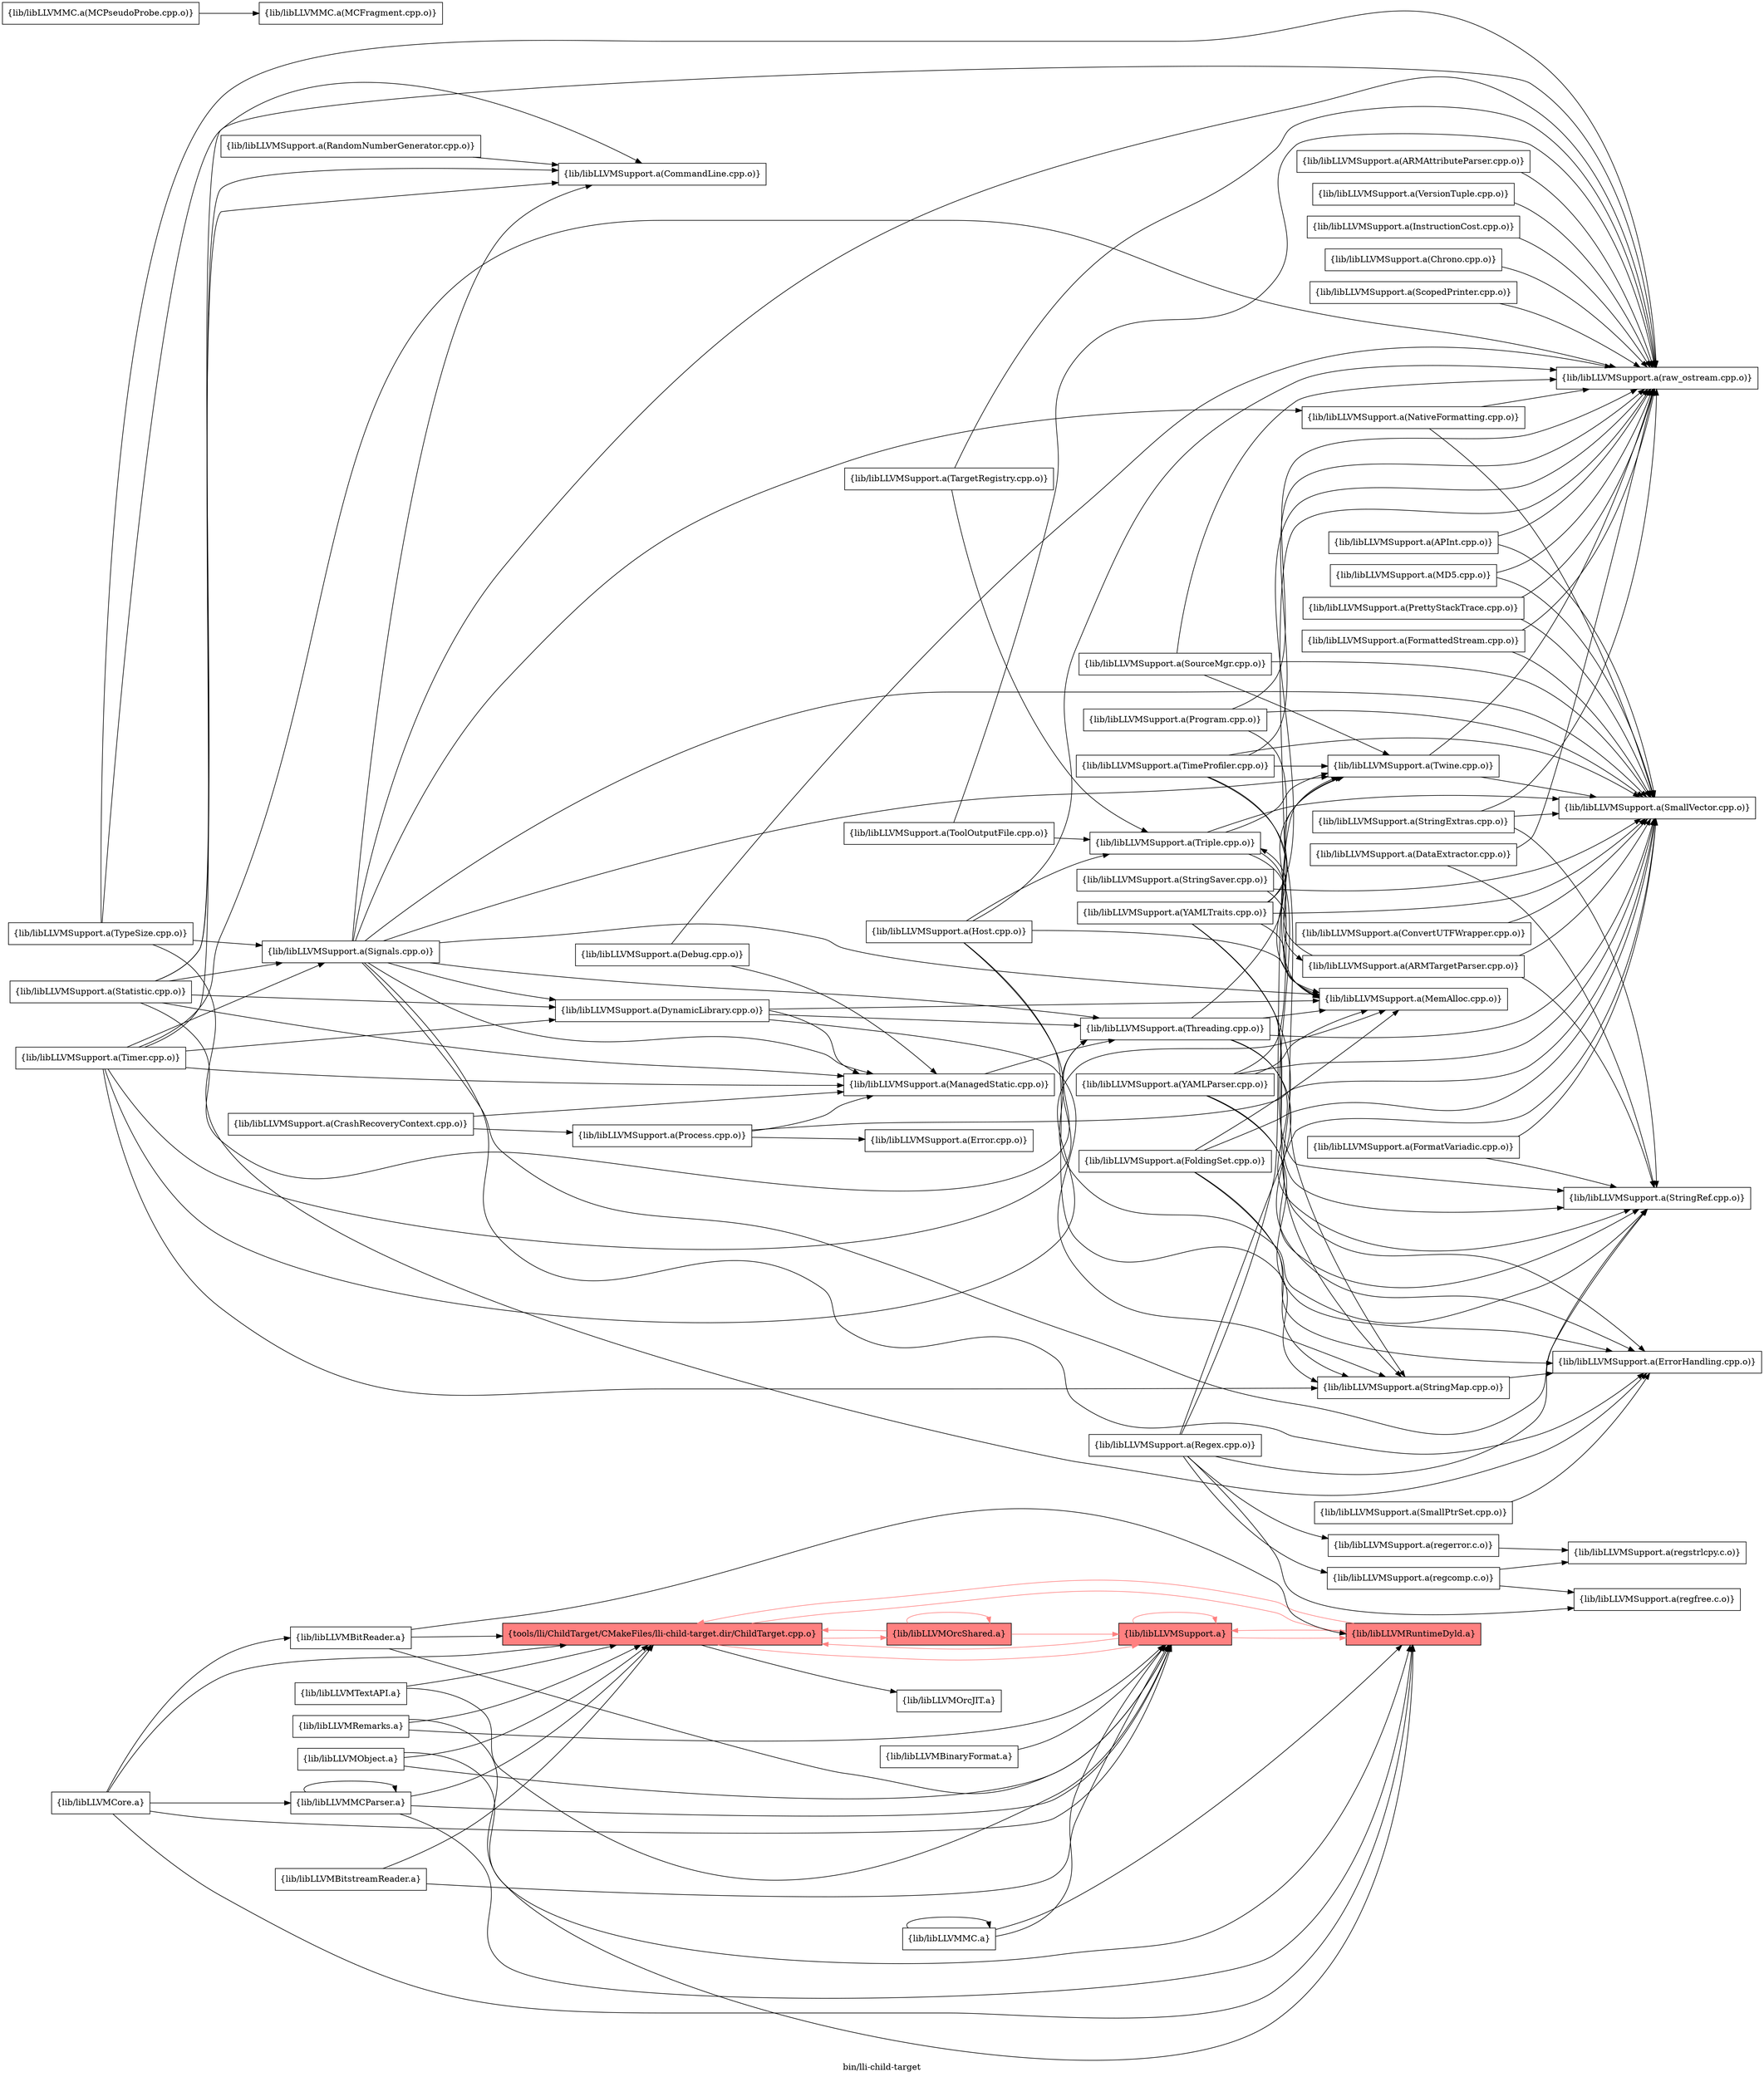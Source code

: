 digraph "bin/lli-child-target" {
	label="bin/lli-child-target";
	rankdir="LR"
	{ rank=same; Node0x55dfbc36f808;  }

	Node0x55dfbc36f808 [shape=record,shape=box,style=filled,fillcolor="1.000000 0.5 1",group=1,label="{tools/lli/ChildTarget/CMakeFiles/lli-child-target.dir/ChildTarget.cpp.o}"];
	Node0x55dfbc36f808 -> Node0x55dfbc370118[color="1.000000 0.5 1"];
	Node0x55dfbc36f808 -> Node0x55dfbc36ddc8;
	Node0x55dfbc36f808 -> Node0x55dfbc36e6d8[color="1.000000 0.5 1"];
	Node0x55dfbc36f808 -> Node0x55dfbc36ec28[color="1.000000 0.5 1"];
	Node0x55dfbc370118 [shape=record,shape=box,style=filled,fillcolor="1.000000 0.5 1",group=1,label="{lib/libLLVMOrcShared.a}"];
	Node0x55dfbc370118 -> Node0x55dfbc36f808[color="1.000000 0.5 1"];
	Node0x55dfbc370118 -> Node0x55dfbc36ec28[color="1.000000 0.5 1"];
	Node0x55dfbc370118 -> Node0x55dfbc370118[color="1.000000 0.5 1"];
	Node0x55dfbc36ddc8 [shape=record,shape=box,group=0,label="{lib/libLLVMOrcJIT.a}"];
	Node0x55dfbc36e6d8 [shape=record,shape=box,style=filled,fillcolor="1.000000 0.5 1",group=1,label="{lib/libLLVMRuntimeDyld.a}"];
	Node0x55dfbc36e6d8 -> Node0x55dfbc36ec28[color="1.000000 0.5 1"];
	Node0x55dfbc36e6d8 -> Node0x55dfbc36f808[color="1.000000 0.5 1"];
	Node0x55dfbc36ec28 [shape=record,shape=box,style=filled,fillcolor="1.000000 0.5 1",group=1,label="{lib/libLLVMSupport.a}"];
	Node0x55dfbc36ec28 -> Node0x55dfbc36f808[color="1.000000 0.5 1"];
	Node0x55dfbc36ec28 -> Node0x55dfbc36ec28[color="1.000000 0.5 1"];
	Node0x55dfbc36ec28 -> Node0x55dfbc36e6d8[color="1.000000 0.5 1"];
	Node0x55dfbc36f858 [shape=record,shape=box,group=0,label="{lib/libLLVMSupport.a(Debug.cpp.o)}"];
	Node0x55dfbc36f858 -> Node0x55dfbc36f498;
	Node0x55dfbc36f858 -> Node0x55dfbc373f98;
	Node0x55dfbc36f498 [shape=record,shape=box,group=0,label="{lib/libLLVMSupport.a(ManagedStatic.cpp.o)}"];
	Node0x55dfbc36f498 -> Node0x55dfbc372968;
	Node0x55dfbc373f98 [shape=record,shape=box,group=0,label="{lib/libLLVMSupport.a(raw_ostream.cpp.o)}"];
	Node0x55dfbc36df58 [shape=record,shape=box,group=0,label="{lib/libLLVMSupport.a(DataExtractor.cpp.o)}"];
	Node0x55dfbc36df58 -> Node0x55dfbc371978;
	Node0x55dfbc36df58 -> Node0x55dfbc373f98;
	Node0x55dfbc371978 [shape=record,shape=box,group=0,label="{lib/libLLVMSupport.a(StringRef.cpp.o)}"];
	Node0x55dfbc372968 [shape=record,shape=box,group=0,label="{lib/libLLVMSupport.a(Threading.cpp.o)}"];
	Node0x55dfbc372968 -> Node0x55dfbc36fcb8;
	Node0x55dfbc372968 -> Node0x55dfbc36f768;
	Node0x55dfbc372968 -> Node0x55dfbc36e3b8;
	Node0x55dfbc372968 -> Node0x55dfbc371978;
	Node0x55dfbc372968 -> Node0x55dfbc372d78;
	Node0x55dfbc36de68 [shape=record,shape=box,group=0,label="{lib/libLLVMSupport.a(ScopedPrinter.cpp.o)}"];
	Node0x55dfbc36de68 -> Node0x55dfbc373f98;
	Node0x55dfbc372b98 [shape=record,shape=box,group=0,label="{lib/libLLVMSupport.a(StringMap.cpp.o)}"];
	Node0x55dfbc372b98 -> Node0x55dfbc36fcb8;
	Node0x55dfbc36fcb8 [shape=record,shape=box,group=0,label="{lib/libLLVMSupport.a(ErrorHandling.cpp.o)}"];
	Node0x55dfbc371608 [shape=record,shape=box,group=0,label="{lib/libLLVMSupport.a(APInt.cpp.o)}"];
	Node0x55dfbc371608 -> Node0x55dfbc36e3b8;
	Node0x55dfbc371608 -> Node0x55dfbc373f98;
	Node0x55dfbc36e3b8 [shape=record,shape=box,group=0,label="{lib/libLLVMSupport.a(SmallVector.cpp.o)}"];
	Node0x55dfbc370e88 [shape=record,shape=box,group=0,label="{lib/libLLVMSupport.a(FoldingSet.cpp.o)}"];
	Node0x55dfbc370e88 -> Node0x55dfbc36fcb8;
	Node0x55dfbc370e88 -> Node0x55dfbc36f768;
	Node0x55dfbc370e88 -> Node0x55dfbc36e3b8;
	Node0x55dfbc370e88 -> Node0x55dfbc372b98;
	Node0x55dfbc36f768 [shape=record,shape=box,group=0,label="{lib/libLLVMSupport.a(MemAlloc.cpp.o)}"];
	Node0x55dfbc375488 [shape=record,shape=box,group=0,label="{lib/libLLVMSupport.a(Triple.cpp.o)}"];
	Node0x55dfbc375488 -> Node0x55dfbc36e3b8;
	Node0x55dfbc375488 -> Node0x55dfbc371978;
	Node0x55dfbc375488 -> Node0x55dfbc374e98;
	Node0x55dfbc375488 -> Node0x55dfbc372d78;
	Node0x55dfbc374e98 [shape=record,shape=box,group=0,label="{lib/libLLVMSupport.a(ARMTargetParser.cpp.o)}"];
	Node0x55dfbc374e98 -> Node0x55dfbc36e3b8;
	Node0x55dfbc374e98 -> Node0x55dfbc371978;
	Node0x55dfbc374e98 -> Node0x55dfbc375488;
	Node0x55dfbc372d78 [shape=record,shape=box,group=0,label="{lib/libLLVMSupport.a(Twine.cpp.o)}"];
	Node0x55dfbc372d78 -> Node0x55dfbc36e3b8;
	Node0x55dfbc372d78 -> Node0x55dfbc373f98;
	Node0x55dfbc372238 [shape=record,shape=box,group=0,label="{lib/libLLVMSupport.a(NativeFormatting.cpp.o)}"];
	Node0x55dfbc372238 -> Node0x55dfbc36e3b8;
	Node0x55dfbc372238 -> Node0x55dfbc373f98;
	Node0x55dfbc371a68 [shape=record,shape=box,group=0,label="{lib/libLLVMSupport.a(FormatVariadic.cpp.o)}"];
	Node0x55dfbc371a68 -> Node0x55dfbc36e3b8;
	Node0x55dfbc371a68 -> Node0x55dfbc371978;
	Node0x55dfbc3726e8 [shape=record,shape=box,group=0,label="{lib/libLLVMSupport.a(DynamicLibrary.cpp.o)}"];
	Node0x55dfbc3726e8 -> Node0x55dfbc36f498;
	Node0x55dfbc3726e8 -> Node0x55dfbc36f768;
	Node0x55dfbc3726e8 -> Node0x55dfbc372b98;
	Node0x55dfbc3726e8 -> Node0x55dfbc372968;
	Node0x55dfbc370b68 [shape=record,shape=box,group=0,label="{lib/libLLVMSupport.a(Host.cpp.o)}"];
	Node0x55dfbc370b68 -> Node0x55dfbc36f768;
	Node0x55dfbc370b68 -> Node0x55dfbc372b98;
	Node0x55dfbc370b68 -> Node0x55dfbc371978;
	Node0x55dfbc370b68 -> Node0x55dfbc375488;
	Node0x55dfbc370b68 -> Node0x55dfbc373f98;
	Node0x55dfbc36e138 [shape=record,shape=box,group=0,label="{lib/libLLVMSupport.a(MD5.cpp.o)}"];
	Node0x55dfbc36e138 -> Node0x55dfbc36e3b8;
	Node0x55dfbc36e138 -> Node0x55dfbc373f98;
	Node0x55dfbc372418 [shape=record,shape=box,group=0,label="{lib/libLLVMSupport.a(Process.cpp.o)}"];
	Node0x55dfbc372418 -> Node0x55dfbc36ecc8;
	Node0x55dfbc372418 -> Node0x55dfbc36f498;
	Node0x55dfbc372418 -> Node0x55dfbc36e3b8;
	Node0x55dfbc36ecc8 [shape=record,shape=box,group=0,label="{lib/libLLVMSupport.a(Error.cpp.o)}"];
	Node0x55dfbc372b48 [shape=record,shape=box,group=0,label="{lib/libLLVMSupport.a(CrashRecoveryContext.cpp.o)}"];
	Node0x55dfbc372b48 -> Node0x55dfbc36f498;
	Node0x55dfbc372b48 -> Node0x55dfbc372418;
	Node0x55dfbc371ec8 [shape=record,shape=box,group=0,label="{lib/libLLVMSupport.a(StringExtras.cpp.o)}"];
	Node0x55dfbc371ec8 -> Node0x55dfbc36e3b8;
	Node0x55dfbc371ec8 -> Node0x55dfbc371978;
	Node0x55dfbc371ec8 -> Node0x55dfbc373f98;
	Node0x55dfbc371388 [shape=record,shape=box,group=0,label="{lib/libLLVMSupport.a(Program.cpp.o)}"];
	Node0x55dfbc371388 -> Node0x55dfbc36f768;
	Node0x55dfbc371388 -> Node0x55dfbc36e3b8;
	Node0x55dfbc371388 -> Node0x55dfbc373f98;
	Node0x55dfbc370ed8 [shape=record,shape=box,group=0,label="{lib/libLLVMSupport.a(StringSaver.cpp.o)}"];
	Node0x55dfbc370ed8 -> Node0x55dfbc36f768;
	Node0x55dfbc370ed8 -> Node0x55dfbc36e3b8;
	Node0x55dfbc3752f8 [shape=record,shape=box,group=0,label="{lib/libLLVMSupport.a(Signals.cpp.o)}"];
	Node0x55dfbc3752f8 -> Node0x55dfbc36fcb8;
	Node0x55dfbc3752f8 -> Node0x55dfbc36f498;
	Node0x55dfbc3752f8 -> Node0x55dfbc36f768;
	Node0x55dfbc3752f8 -> Node0x55dfbc36e3b8;
	Node0x55dfbc3752f8 -> Node0x55dfbc371978;
	Node0x55dfbc3752f8 -> Node0x55dfbc372d78;
	Node0x55dfbc3752f8 -> Node0x55dfbc373f98;
	Node0x55dfbc3752f8 -> Node0x55dfbc372238;
	Node0x55dfbc3752f8 -> Node0x55dfbc3726e8;
	Node0x55dfbc3752f8 -> Node0x55dfbc3745d8;
	Node0x55dfbc3752f8 -> Node0x55dfbc372968;
	Node0x55dfbc3745d8 [shape=record,shape=box,group=0,label="{lib/libLLVMSupport.a(CommandLine.cpp.o)}"];
	Node0x55dfbc3748a8 [shape=record,shape=box,group=0,label="{lib/libLLVMSupport.a(SmallPtrSet.cpp.o)}"];
	Node0x55dfbc3748a8 -> Node0x55dfbc36fcb8;
	Node0x55dfbc3746c8 [shape=record,shape=box,group=0,label="{lib/libLLVMSupport.a(YAMLParser.cpp.o)}"];
	Node0x55dfbc3746c8 -> Node0x55dfbc36fcb8;
	Node0x55dfbc3746c8 -> Node0x55dfbc36f768;
	Node0x55dfbc3746c8 -> Node0x55dfbc36e3b8;
	Node0x55dfbc3746c8 -> Node0x55dfbc371978;
	Node0x55dfbc3746c8 -> Node0x55dfbc373f98;
	Node0x55dfbc370bb8 [shape=record,shape=box,group=0,label="{lib/libLLVMSupport.a(SourceMgr.cpp.o)}"];
	Node0x55dfbc370bb8 -> Node0x55dfbc36e3b8;
	Node0x55dfbc370bb8 -> Node0x55dfbc372d78;
	Node0x55dfbc370bb8 -> Node0x55dfbc373f98;
	Node0x55dfbc371068 [shape=record,shape=box,group=0,label="{lib/libLLVMSupport.a(ConvertUTFWrapper.cpp.o)}"];
	Node0x55dfbc371068 -> Node0x55dfbc36e3b8;
	Node0x55dfbc370b18 [shape=record,shape=box,group=0,label="{lib/libLLVMObject.a}"];
	Node0x55dfbc370b18 -> Node0x55dfbc36ec28;
	Node0x55dfbc370b18 -> Node0x55dfbc36f808;
	Node0x55dfbc370b18 -> Node0x55dfbc36e6d8;
	Node0x55dfbc3751b8 [shape=record,shape=box,group=0,label="{lib/libLLVMSupport.a(ARMAttributeParser.cpp.o)}"];
	Node0x55dfbc3751b8 -> Node0x55dfbc373f98;
	Node0x55dfbc373d68 [shape=record,shape=box,group=0,label="{lib/libLLVMSupport.a(TargetRegistry.cpp.o)}"];
	Node0x55dfbc373d68 -> Node0x55dfbc375488;
	Node0x55dfbc373d68 -> Node0x55dfbc373f98;
	Node0x55dfbc36e408 [shape=record,shape=box,group=0,label="{lib/libLLVMSupport.a(TypeSize.cpp.o)}"];
	Node0x55dfbc36e408 -> Node0x55dfbc36fcb8;
	Node0x55dfbc36e408 -> Node0x55dfbc373f98;
	Node0x55dfbc36e408 -> Node0x55dfbc3752f8;
	Node0x55dfbc36e408 -> Node0x55dfbc3745d8;
	Node0x55dfbc36fd58 [shape=record,shape=box,group=0,label="{lib/libLLVMBitReader.a}"];
	Node0x55dfbc36fd58 -> Node0x55dfbc36f808;
	Node0x55dfbc36fd58 -> Node0x55dfbc36e6d8;
	Node0x55dfbc36fd58 -> Node0x55dfbc36ec28;
	Node0x55dfbc370258 [shape=record,shape=box,group=0,label="{lib/libLLVMMCParser.a}"];
	Node0x55dfbc370258 -> Node0x55dfbc36f808;
	Node0x55dfbc370258 -> Node0x55dfbc36e6d8;
	Node0x55dfbc370258 -> Node0x55dfbc36ec28;
	Node0x55dfbc370258 -> Node0x55dfbc370258;
	Node0x55dfbc36f358 [shape=record,shape=box,group=0,label="{lib/libLLVMMC.a}"];
	Node0x55dfbc36f358 -> Node0x55dfbc36ec28;
	Node0x55dfbc36f358 -> Node0x55dfbc36f358;
	Node0x55dfbc36f358 -> Node0x55dfbc36e6d8;
	Node0x55dfbc374358 [shape=record,shape=box,group=0,label="{lib/libLLVMMC.a(MCPseudoProbe.cpp.o)}"];
	Node0x55dfbc374358 -> Node0x55dfbc3775a8;
	Node0x55dfbc3775a8 [shape=record,shape=box,group=0,label="{lib/libLLVMMC.a(MCFragment.cpp.o)}"];
	Node0x55dfbc3716a8 [shape=record,shape=box,group=0,label="{lib/libLLVMTextAPI.a}"];
	Node0x55dfbc3716a8 -> Node0x55dfbc36ec28;
	Node0x55dfbc3716a8 -> Node0x55dfbc36f808;
	Node0x55dfbc3720a8 [shape=record,shape=box,group=0,label="{lib/libLLVMSupport.a(YAMLTraits.cpp.o)}"];
	Node0x55dfbc3720a8 -> Node0x55dfbc36fcb8;
	Node0x55dfbc3720a8 -> Node0x55dfbc36f768;
	Node0x55dfbc3720a8 -> Node0x55dfbc36e3b8;
	Node0x55dfbc3720a8 -> Node0x55dfbc372b98;
	Node0x55dfbc3720a8 -> Node0x55dfbc371978;
	Node0x55dfbc3720a8 -> Node0x55dfbc372d78;
	Node0x55dfbc3720a8 -> Node0x55dfbc373f98;
	Node0x55dfbc3707a8 [shape=record,shape=box,group=0,label="{lib/libLLVMSupport.a(VersionTuple.cpp.o)}"];
	Node0x55dfbc3707a8 -> Node0x55dfbc373f98;
	Node0x55dfbc370c08 [shape=record,shape=box,group=0,label="{lib/libLLVMCore.a}"];
	Node0x55dfbc370c08 -> Node0x55dfbc36f808;
	Node0x55dfbc370c08 -> Node0x55dfbc36ec28;
	Node0x55dfbc370c08 -> Node0x55dfbc36e6d8;
	Node0x55dfbc370c08 -> Node0x55dfbc36fd58;
	Node0x55dfbc370c08 -> Node0x55dfbc370258;
	Node0x55dfbc370ca8 [shape=record,shape=box,group=0,label="{lib/libLLVMSupport.a(FormattedStream.cpp.o)}"];
	Node0x55dfbc370ca8 -> Node0x55dfbc36e3b8;
	Node0x55dfbc370ca8 -> Node0x55dfbc373f98;
	Node0x55dfbc3723c8 [shape=record,shape=box,group=0,label="{lib/libLLVMSupport.a(Regex.cpp.o)}"];
	Node0x55dfbc3723c8 -> Node0x55dfbc36e3b8;
	Node0x55dfbc3723c8 -> Node0x55dfbc371978;
	Node0x55dfbc3723c8 -> Node0x55dfbc372d78;
	Node0x55dfbc3723c8 -> Node0x55dfbc372148;
	Node0x55dfbc3723c8 -> Node0x55dfbc36eb38;
	Node0x55dfbc3723c8 -> Node0x55dfbc36e598;
	Node0x55dfbc372148 [shape=record,shape=box,group=0,label="{lib/libLLVMSupport.a(regcomp.c.o)}"];
	Node0x55dfbc372148 -> Node0x55dfbc36ee08;
	Node0x55dfbc372148 -> Node0x55dfbc36eb38;
	Node0x55dfbc36eb38 [shape=record,shape=box,group=0,label="{lib/libLLVMSupport.a(regfree.c.o)}"];
	Node0x55dfbc36e598 [shape=record,shape=box,group=0,label="{lib/libLLVMSupport.a(regerror.c.o)}"];
	Node0x55dfbc36e598 -> Node0x55dfbc36ee08;
	Node0x55dfbc36ee08 [shape=record,shape=box,group=0,label="{lib/libLLVMSupport.a(regstrlcpy.c.o)}"];
	Node0x55dfbc36eef8 [shape=record,shape=box,group=0,label="{lib/libLLVMSupport.a(InstructionCost.cpp.o)}"];
	Node0x55dfbc36eef8 -> Node0x55dfbc373f98;
	Node0x55dfbc371ba8 [shape=record,shape=box,group=0,label="{lib/libLLVMSupport.a(ToolOutputFile.cpp.o)}"];
	Node0x55dfbc371ba8 -> Node0x55dfbc375488;
	Node0x55dfbc371ba8 -> Node0x55dfbc373f98;
	Node0x55dfbc370668 [shape=record,shape=box,group=0,label="{lib/libLLVMSupport.a(RandomNumberGenerator.cpp.o)}"];
	Node0x55dfbc370668 -> Node0x55dfbc3745d8;
	Node0x55dfbc371f68 [shape=record,shape=box,group=0,label="{lib/libLLVMSupport.a(Statistic.cpp.o)}"];
	Node0x55dfbc371f68 -> Node0x55dfbc36f498;
	Node0x55dfbc371f68 -> Node0x55dfbc373f98;
	Node0x55dfbc371f68 -> Node0x55dfbc3726e8;
	Node0x55dfbc371f68 -> Node0x55dfbc3752f8;
	Node0x55dfbc371f68 -> Node0x55dfbc3745d8;
	Node0x55dfbc371f68 -> Node0x55dfbc372968;
	Node0x55dfbc371c98 [shape=record,shape=box,group=0,label="{lib/libLLVMSupport.a(Timer.cpp.o)}"];
	Node0x55dfbc371c98 -> Node0x55dfbc36f498;
	Node0x55dfbc371c98 -> Node0x55dfbc36f768;
	Node0x55dfbc371c98 -> Node0x55dfbc372b98;
	Node0x55dfbc371c98 -> Node0x55dfbc373f98;
	Node0x55dfbc371c98 -> Node0x55dfbc3726e8;
	Node0x55dfbc371c98 -> Node0x55dfbc3752f8;
	Node0x55dfbc371c98 -> Node0x55dfbc3745d8;
	Node0x55dfbc371c98 -> Node0x55dfbc372968;
	Node0x55dfbc377738 [shape=record,shape=box,group=0,label="{lib/libLLVMSupport.a(TimeProfiler.cpp.o)}"];
	Node0x55dfbc377738 -> Node0x55dfbc36f768;
	Node0x55dfbc377738 -> Node0x55dfbc36e3b8;
	Node0x55dfbc377738 -> Node0x55dfbc372b98;
	Node0x55dfbc377738 -> Node0x55dfbc372d78;
	Node0x55dfbc377738 -> Node0x55dfbc373f98;
	Node0x55dfbc3758e8 [shape=record,shape=box,group=0,label="{lib/libLLVMSupport.a(PrettyStackTrace.cpp.o)}"];
	Node0x55dfbc3758e8 -> Node0x55dfbc36e3b8;
	Node0x55dfbc3758e8 -> Node0x55dfbc373f98;
	Node0x55dfbc377b98 [shape=record,shape=box,group=0,label="{lib/libLLVMSupport.a(Chrono.cpp.o)}"];
	Node0x55dfbc377b98 -> Node0x55dfbc373f98;
	Node0x55dfbc3706b8 [shape=record,shape=box,group=0,label="{lib/libLLVMBinaryFormat.a}"];
	Node0x55dfbc3706b8 -> Node0x55dfbc36ec28;
	Node0x55dfbc370168 [shape=record,shape=box,group=0,label="{lib/libLLVMRemarks.a}"];
	Node0x55dfbc370168 -> Node0x55dfbc36ec28;
	Node0x55dfbc370168 -> Node0x55dfbc36f808;
	Node0x55dfbc370168 -> Node0x55dfbc36e6d8;
	Node0x55dfbc36ff38 [shape=record,shape=box,group=0,label="{lib/libLLVMBitstreamReader.a}"];
	Node0x55dfbc36ff38 -> Node0x55dfbc36f808;
	Node0x55dfbc36ff38 -> Node0x55dfbc36ec28;
}
